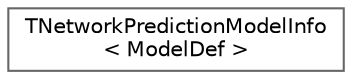 digraph "Graphical Class Hierarchy"
{
 // INTERACTIVE_SVG=YES
 // LATEX_PDF_SIZE
  bgcolor="transparent";
  edge [fontname=Helvetica,fontsize=10,labelfontname=Helvetica,labelfontsize=10];
  node [fontname=Helvetica,fontsize=10,shape=box,height=0.2,width=0.4];
  rankdir="LR";
  Node0 [id="Node000000",label="TNetworkPredictionModelInfo\l\< ModelDef \>",height=0.2,width=0.4,color="grey40", fillcolor="white", style="filled",URL="$d0/d6b/structTNetworkPredictionModelInfo.html",tooltip=" "];
}
